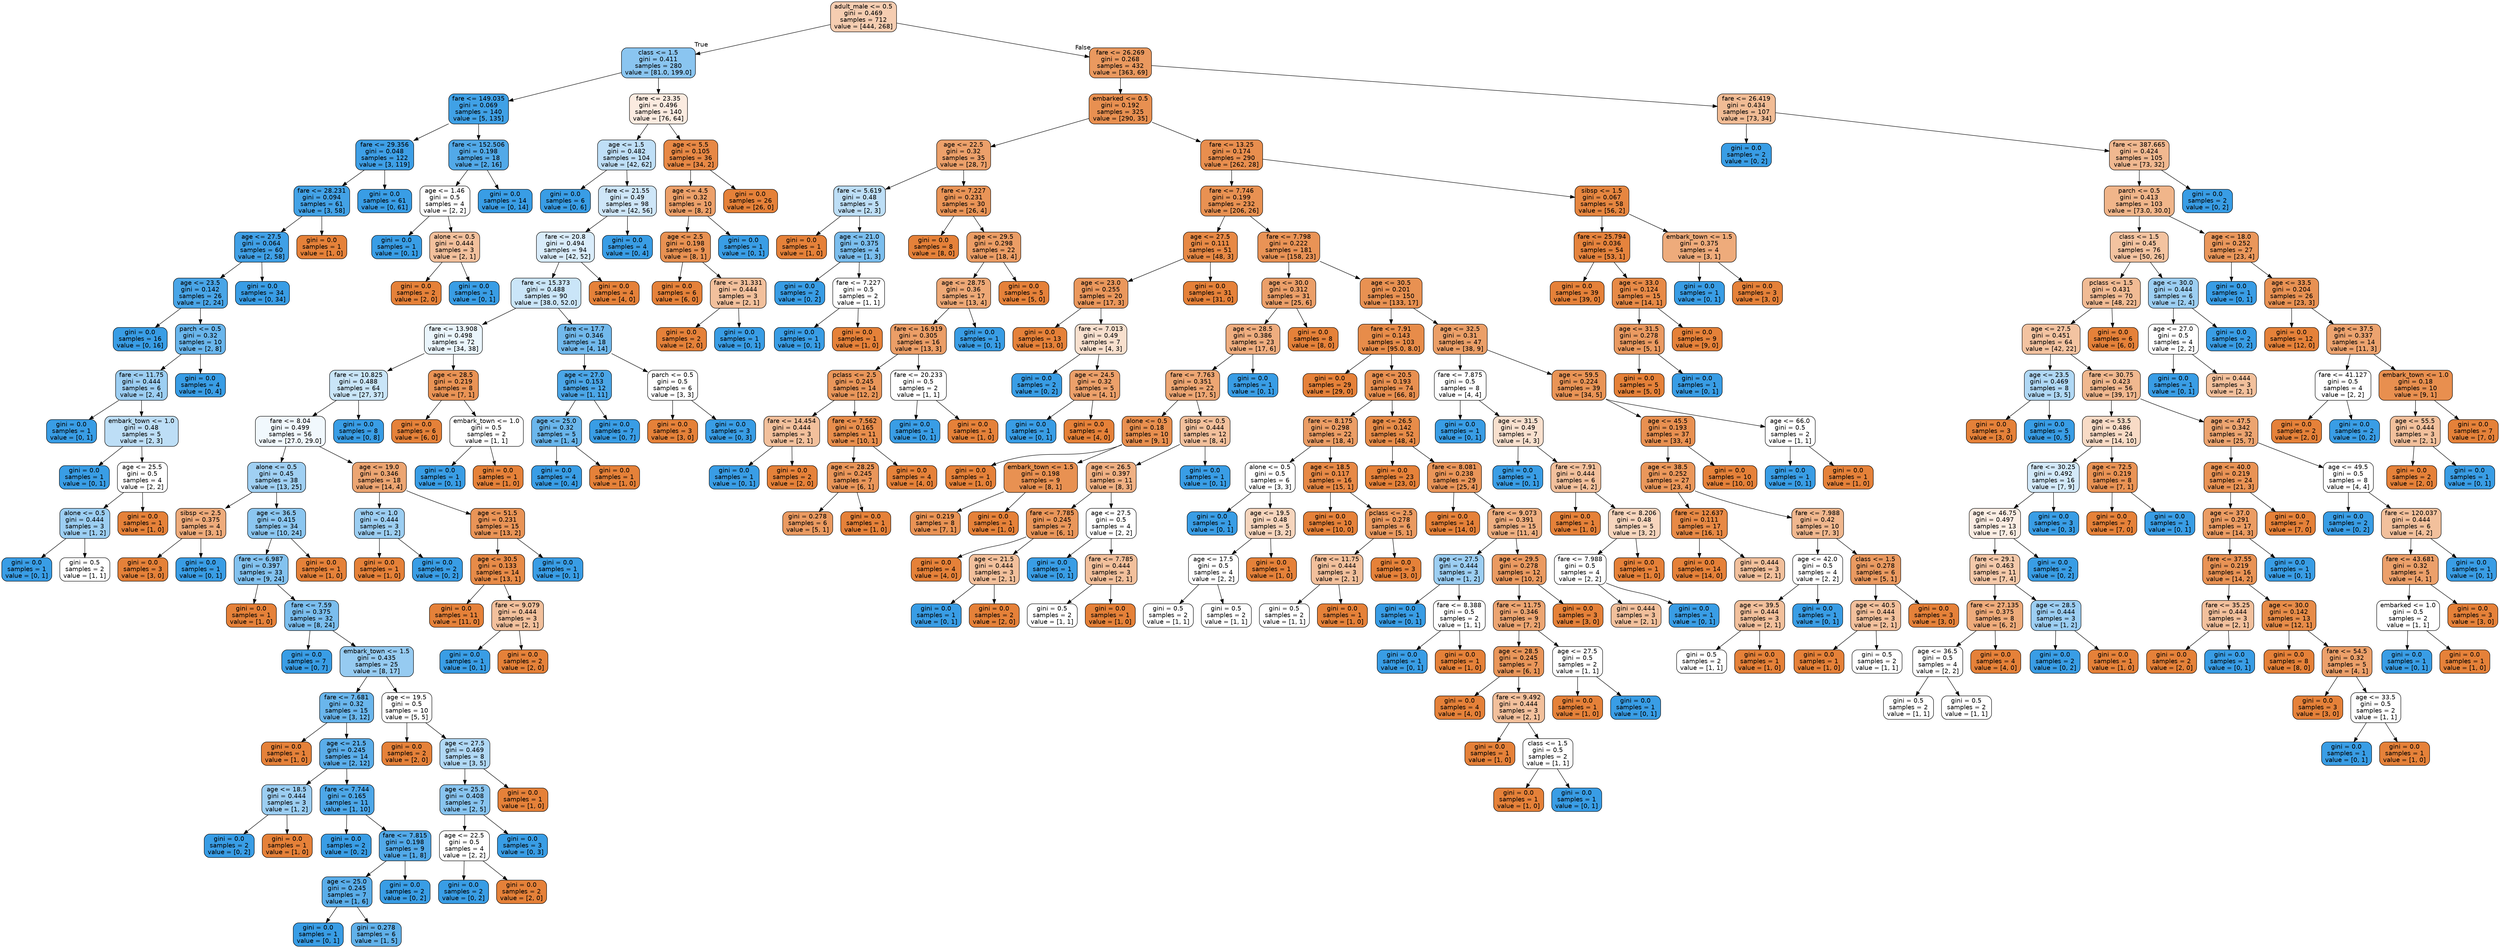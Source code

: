 digraph Tree {
node [shape=box, style="filled, rounded", color="black", fontname="helvetica"] ;
edge [fontname="helvetica"] ;
0 [label="adult_male <= 0.5\ngini = 0.469\nsamples = 712\nvalue = [444, 268]", fillcolor="#f5cdb1"] ;
1 [label="class <= 1.5\ngini = 0.411\nsamples = 280\nvalue = [81.0, 199.0]", fillcolor="#8ac5f0"] ;
0 -> 1 [labeldistance=2.5, labelangle=45, headlabel="True"] ;
2 [label="fare <= 149.035\ngini = 0.069\nsamples = 140\nvalue = [5, 135]", fillcolor="#40a1e6"] ;
1 -> 2 ;
3 [label="fare <= 29.356\ngini = 0.048\nsamples = 122\nvalue = [3, 119]", fillcolor="#3e9fe6"] ;
2 -> 3 ;
4 [label="fare <= 28.231\ngini = 0.094\nsamples = 61\nvalue = [3, 58]", fillcolor="#43a2e6"] ;
3 -> 4 ;
5 [label="age <= 27.5\ngini = 0.064\nsamples = 60\nvalue = [2, 58]", fillcolor="#40a0e6"] ;
4 -> 5 ;
6 [label="age <= 23.5\ngini = 0.142\nsamples = 26\nvalue = [2, 24]", fillcolor="#49a5e7"] ;
5 -> 6 ;
7 [label="gini = 0.0\nsamples = 16\nvalue = [0, 16]", fillcolor="#399de5"] ;
6 -> 7 ;
8 [label="parch <= 0.5\ngini = 0.32\nsamples = 10\nvalue = [2, 8]", fillcolor="#6ab6ec"] ;
6 -> 8 ;
9 [label="fare <= 11.75\ngini = 0.444\nsamples = 6\nvalue = [2, 4]", fillcolor="#9ccef2"] ;
8 -> 9 ;
10 [label="gini = 0.0\nsamples = 1\nvalue = [0, 1]", fillcolor="#399de5"] ;
9 -> 10 ;
11 [label="embark_town <= 1.0\ngini = 0.48\nsamples = 5\nvalue = [2, 3]", fillcolor="#bddef6"] ;
9 -> 11 ;
12 [label="gini = 0.0\nsamples = 1\nvalue = [0, 1]", fillcolor="#399de5"] ;
11 -> 12 ;
13 [label="age <= 25.5\ngini = 0.5\nsamples = 4\nvalue = [2, 2]", fillcolor="#ffffff"] ;
11 -> 13 ;
14 [label="alone <= 0.5\ngini = 0.444\nsamples = 3\nvalue = [1, 2]", fillcolor="#9ccef2"] ;
13 -> 14 ;
15 [label="gini = 0.0\nsamples = 1\nvalue = [0, 1]", fillcolor="#399de5"] ;
14 -> 15 ;
16 [label="gini = 0.5\nsamples = 2\nvalue = [1, 1]", fillcolor="#ffffff"] ;
14 -> 16 ;
17 [label="gini = 0.0\nsamples = 1\nvalue = [1, 0]", fillcolor="#e58139"] ;
13 -> 17 ;
18 [label="gini = 0.0\nsamples = 4\nvalue = [0, 4]", fillcolor="#399de5"] ;
8 -> 18 ;
19 [label="gini = 0.0\nsamples = 34\nvalue = [0, 34]", fillcolor="#399de5"] ;
5 -> 19 ;
20 [label="gini = 0.0\nsamples = 1\nvalue = [1, 0]", fillcolor="#e58139"] ;
4 -> 20 ;
21 [label="gini = 0.0\nsamples = 61\nvalue = [0, 61]", fillcolor="#399de5"] ;
3 -> 21 ;
22 [label="fare <= 152.506\ngini = 0.198\nsamples = 18\nvalue = [2, 16]", fillcolor="#52a9e8"] ;
2 -> 22 ;
23 [label="age <= 1.46\ngini = 0.5\nsamples = 4\nvalue = [2, 2]", fillcolor="#ffffff"] ;
22 -> 23 ;
24 [label="gini = 0.0\nsamples = 1\nvalue = [0, 1]", fillcolor="#399de5"] ;
23 -> 24 ;
25 [label="alone <= 0.5\ngini = 0.444\nsamples = 3\nvalue = [2, 1]", fillcolor="#f2c09c"] ;
23 -> 25 ;
26 [label="gini = 0.0\nsamples = 2\nvalue = [2, 0]", fillcolor="#e58139"] ;
25 -> 26 ;
27 [label="gini = 0.0\nsamples = 1\nvalue = [0, 1]", fillcolor="#399de5"] ;
25 -> 27 ;
28 [label="gini = 0.0\nsamples = 14\nvalue = [0, 14]", fillcolor="#399de5"] ;
22 -> 28 ;
29 [label="fare <= 23.35\ngini = 0.496\nsamples = 140\nvalue = [76, 64]", fillcolor="#fbebe0"] ;
1 -> 29 ;
30 [label="age <= 1.5\ngini = 0.482\nsamples = 104\nvalue = [42, 62]", fillcolor="#bfdff7"] ;
29 -> 30 ;
31 [label="gini = 0.0\nsamples = 6\nvalue = [0, 6]", fillcolor="#399de5"] ;
30 -> 31 ;
32 [label="fare <= 21.55\ngini = 0.49\nsamples = 98\nvalue = [42, 56]", fillcolor="#cee6f8"] ;
30 -> 32 ;
33 [label="fare <= 20.8\ngini = 0.494\nsamples = 94\nvalue = [42, 52]", fillcolor="#d9ecfa"] ;
32 -> 33 ;
34 [label="fare <= 15.373\ngini = 0.488\nsamples = 90\nvalue = [38.0, 52.0]", fillcolor="#cae5f8"] ;
33 -> 34 ;
35 [label="fare <= 13.908\ngini = 0.498\nsamples = 72\nvalue = [34, 38]", fillcolor="#eaf5fc"] ;
34 -> 35 ;
36 [label="fare <= 10.825\ngini = 0.488\nsamples = 64\nvalue = [27, 37]", fillcolor="#c9e5f8"] ;
35 -> 36 ;
37 [label="fare <= 8.04\ngini = 0.499\nsamples = 56\nvalue = [27.0, 29.0]", fillcolor="#f1f8fd"] ;
36 -> 37 ;
38 [label="alone <= 0.5\ngini = 0.45\nsamples = 38\nvalue = [13, 25]", fillcolor="#a0d0f3"] ;
37 -> 38 ;
39 [label="sibsp <= 2.5\ngini = 0.375\nsamples = 4\nvalue = [3, 1]", fillcolor="#eeab7b"] ;
38 -> 39 ;
40 [label="gini = 0.0\nsamples = 3\nvalue = [3, 0]", fillcolor="#e58139"] ;
39 -> 40 ;
41 [label="gini = 0.0\nsamples = 1\nvalue = [0, 1]", fillcolor="#399de5"] ;
39 -> 41 ;
42 [label="age <= 36.5\ngini = 0.415\nsamples = 34\nvalue = [10, 24]", fillcolor="#8bc6f0"] ;
38 -> 42 ;
43 [label="fare <= 6.987\ngini = 0.397\nsamples = 33\nvalue = [9, 24]", fillcolor="#83c2ef"] ;
42 -> 43 ;
44 [label="gini = 0.0\nsamples = 1\nvalue = [1, 0]", fillcolor="#e58139"] ;
43 -> 44 ;
45 [label="fare <= 7.59\ngini = 0.375\nsamples = 32\nvalue = [8, 24]", fillcolor="#7bbeee"] ;
43 -> 45 ;
46 [label="gini = 0.0\nsamples = 7\nvalue = [0, 7]", fillcolor="#399de5"] ;
45 -> 46 ;
47 [label="embark_town <= 1.5\ngini = 0.435\nsamples = 25\nvalue = [8, 17]", fillcolor="#96cbf1"] ;
45 -> 47 ;
48 [label="fare <= 7.681\ngini = 0.32\nsamples = 15\nvalue = [3, 12]", fillcolor="#6ab6ec"] ;
47 -> 48 ;
49 [label="gini = 0.0\nsamples = 1\nvalue = [1, 0]", fillcolor="#e58139"] ;
48 -> 49 ;
50 [label="age <= 21.5\ngini = 0.245\nsamples = 14\nvalue = [2, 12]", fillcolor="#5aade9"] ;
48 -> 50 ;
51 [label="age <= 18.5\ngini = 0.444\nsamples = 3\nvalue = [1, 2]", fillcolor="#9ccef2"] ;
50 -> 51 ;
52 [label="gini = 0.0\nsamples = 2\nvalue = [0, 2]", fillcolor="#399de5"] ;
51 -> 52 ;
53 [label="gini = 0.0\nsamples = 1\nvalue = [1, 0]", fillcolor="#e58139"] ;
51 -> 53 ;
54 [label="fare <= 7.744\ngini = 0.165\nsamples = 11\nvalue = [1, 10]", fillcolor="#4da7e8"] ;
50 -> 54 ;
55 [label="gini = 0.0\nsamples = 2\nvalue = [0, 2]", fillcolor="#399de5"] ;
54 -> 55 ;
56 [label="fare <= 7.815\ngini = 0.198\nsamples = 9\nvalue = [1, 8]", fillcolor="#52a9e8"] ;
54 -> 56 ;
57 [label="age <= 25.0\ngini = 0.245\nsamples = 7\nvalue = [1, 6]", fillcolor="#5aade9"] ;
56 -> 57 ;
58 [label="gini = 0.0\nsamples = 1\nvalue = [0, 1]", fillcolor="#399de5"] ;
57 -> 58 ;
59 [label="gini = 0.278\nsamples = 6\nvalue = [1, 5]", fillcolor="#61b1ea"] ;
57 -> 59 ;
60 [label="gini = 0.0\nsamples = 2\nvalue = [0, 2]", fillcolor="#399de5"] ;
56 -> 60 ;
61 [label="age <= 19.5\ngini = 0.5\nsamples = 10\nvalue = [5, 5]", fillcolor="#ffffff"] ;
47 -> 61 ;
62 [label="gini = 0.0\nsamples = 2\nvalue = [2, 0]", fillcolor="#e58139"] ;
61 -> 62 ;
63 [label="age <= 27.5\ngini = 0.469\nsamples = 8\nvalue = [3, 5]", fillcolor="#b0d8f5"] ;
61 -> 63 ;
64 [label="age <= 25.5\ngini = 0.408\nsamples = 7\nvalue = [2, 5]", fillcolor="#88c4ef"] ;
63 -> 64 ;
65 [label="age <= 22.5\ngini = 0.5\nsamples = 4\nvalue = [2, 2]", fillcolor="#ffffff"] ;
64 -> 65 ;
66 [label="gini = 0.0\nsamples = 2\nvalue = [0, 2]", fillcolor="#399de5"] ;
65 -> 66 ;
67 [label="gini = 0.0\nsamples = 2\nvalue = [2, 0]", fillcolor="#e58139"] ;
65 -> 67 ;
68 [label="gini = 0.0\nsamples = 3\nvalue = [0, 3]", fillcolor="#399de5"] ;
64 -> 68 ;
69 [label="gini = 0.0\nsamples = 1\nvalue = [1, 0]", fillcolor="#e58139"] ;
63 -> 69 ;
70 [label="gini = 0.0\nsamples = 1\nvalue = [1, 0]", fillcolor="#e58139"] ;
42 -> 70 ;
71 [label="age <= 19.0\ngini = 0.346\nsamples = 18\nvalue = [14, 4]", fillcolor="#eca572"] ;
37 -> 71 ;
72 [label="who <= 1.0\ngini = 0.444\nsamples = 3\nvalue = [1, 2]", fillcolor="#9ccef2"] ;
71 -> 72 ;
73 [label="gini = 0.0\nsamples = 1\nvalue = [1, 0]", fillcolor="#e58139"] ;
72 -> 73 ;
74 [label="gini = 0.0\nsamples = 2\nvalue = [0, 2]", fillcolor="#399de5"] ;
72 -> 74 ;
75 [label="age <= 51.5\ngini = 0.231\nsamples = 15\nvalue = [13, 2]", fillcolor="#e99457"] ;
71 -> 75 ;
76 [label="age <= 30.5\ngini = 0.133\nsamples = 14\nvalue = [13, 1]", fillcolor="#e78b48"] ;
75 -> 76 ;
77 [label="gini = 0.0\nsamples = 11\nvalue = [11, 0]", fillcolor="#e58139"] ;
76 -> 77 ;
78 [label="fare <= 9.079\ngini = 0.444\nsamples = 3\nvalue = [2, 1]", fillcolor="#f2c09c"] ;
76 -> 78 ;
79 [label="gini = 0.0\nsamples = 1\nvalue = [0, 1]", fillcolor="#399de5"] ;
78 -> 79 ;
80 [label="gini = 0.0\nsamples = 2\nvalue = [2, 0]", fillcolor="#e58139"] ;
78 -> 80 ;
81 [label="gini = 0.0\nsamples = 1\nvalue = [0, 1]", fillcolor="#399de5"] ;
75 -> 81 ;
82 [label="gini = 0.0\nsamples = 8\nvalue = [0, 8]", fillcolor="#399de5"] ;
36 -> 82 ;
83 [label="age <= 28.5\ngini = 0.219\nsamples = 8\nvalue = [7, 1]", fillcolor="#e99355"] ;
35 -> 83 ;
84 [label="gini = 0.0\nsamples = 6\nvalue = [6, 0]", fillcolor="#e58139"] ;
83 -> 84 ;
85 [label="embark_town <= 1.0\ngini = 0.5\nsamples = 2\nvalue = [1, 1]", fillcolor="#ffffff"] ;
83 -> 85 ;
86 [label="gini = 0.0\nsamples = 1\nvalue = [0, 1]", fillcolor="#399de5"] ;
85 -> 86 ;
87 [label="gini = 0.0\nsamples = 1\nvalue = [1, 0]", fillcolor="#e58139"] ;
85 -> 87 ;
88 [label="fare <= 17.7\ngini = 0.346\nsamples = 18\nvalue = [4, 14]", fillcolor="#72b9ec"] ;
34 -> 88 ;
89 [label="age <= 27.0\ngini = 0.153\nsamples = 12\nvalue = [1, 11]", fillcolor="#4ba6e7"] ;
88 -> 89 ;
90 [label="age <= 25.0\ngini = 0.32\nsamples = 5\nvalue = [1, 4]", fillcolor="#6ab6ec"] ;
89 -> 90 ;
91 [label="gini = 0.0\nsamples = 4\nvalue = [0, 4]", fillcolor="#399de5"] ;
90 -> 91 ;
92 [label="gini = 0.0\nsamples = 1\nvalue = [1, 0]", fillcolor="#e58139"] ;
90 -> 92 ;
93 [label="gini = 0.0\nsamples = 7\nvalue = [0, 7]", fillcolor="#399de5"] ;
89 -> 93 ;
94 [label="parch <= 0.5\ngini = 0.5\nsamples = 6\nvalue = [3, 3]", fillcolor="#ffffff"] ;
88 -> 94 ;
95 [label="gini = 0.0\nsamples = 3\nvalue = [3, 0]", fillcolor="#e58139"] ;
94 -> 95 ;
96 [label="gini = 0.0\nsamples = 3\nvalue = [0, 3]", fillcolor="#399de5"] ;
94 -> 96 ;
97 [label="gini = 0.0\nsamples = 4\nvalue = [4, 0]", fillcolor="#e58139"] ;
33 -> 97 ;
98 [label="gini = 0.0\nsamples = 4\nvalue = [0, 4]", fillcolor="#399de5"] ;
32 -> 98 ;
99 [label="age <= 5.5\ngini = 0.105\nsamples = 36\nvalue = [34, 2]", fillcolor="#e78845"] ;
29 -> 99 ;
100 [label="age <= 4.5\ngini = 0.32\nsamples = 10\nvalue = [8, 2]", fillcolor="#eca06a"] ;
99 -> 100 ;
101 [label="age <= 2.5\ngini = 0.198\nsamples = 9\nvalue = [8, 1]", fillcolor="#e89152"] ;
100 -> 101 ;
102 [label="gini = 0.0\nsamples = 6\nvalue = [6, 0]", fillcolor="#e58139"] ;
101 -> 102 ;
103 [label="fare <= 31.331\ngini = 0.444\nsamples = 3\nvalue = [2, 1]", fillcolor="#f2c09c"] ;
101 -> 103 ;
104 [label="gini = 0.0\nsamples = 2\nvalue = [2, 0]", fillcolor="#e58139"] ;
103 -> 104 ;
105 [label="gini = 0.0\nsamples = 1\nvalue = [0, 1]", fillcolor="#399de5"] ;
103 -> 105 ;
106 [label="gini = 0.0\nsamples = 1\nvalue = [0, 1]", fillcolor="#399de5"] ;
100 -> 106 ;
107 [label="gini = 0.0\nsamples = 26\nvalue = [26, 0]", fillcolor="#e58139"] ;
99 -> 107 ;
108 [label="fare <= 26.269\ngini = 0.268\nsamples = 432\nvalue = [363, 69]", fillcolor="#ea995f"] ;
0 -> 108 [labeldistance=2.5, labelangle=-45, headlabel="False"] ;
109 [label="embarked <= 0.5\ngini = 0.192\nsamples = 325\nvalue = [290, 35]", fillcolor="#e89051"] ;
108 -> 109 ;
110 [label="age <= 22.5\ngini = 0.32\nsamples = 35\nvalue = [28, 7]", fillcolor="#eca06a"] ;
109 -> 110 ;
111 [label="fare <= 5.619\ngini = 0.48\nsamples = 5\nvalue = [2, 3]", fillcolor="#bddef6"] ;
110 -> 111 ;
112 [label="gini = 0.0\nsamples = 1\nvalue = [1, 0]", fillcolor="#e58139"] ;
111 -> 112 ;
113 [label="age <= 21.0\ngini = 0.375\nsamples = 4\nvalue = [1, 3]", fillcolor="#7bbeee"] ;
111 -> 113 ;
114 [label="gini = 0.0\nsamples = 2\nvalue = [0, 2]", fillcolor="#399de5"] ;
113 -> 114 ;
115 [label="fare <= 7.227\ngini = 0.5\nsamples = 2\nvalue = [1, 1]", fillcolor="#ffffff"] ;
113 -> 115 ;
116 [label="gini = 0.0\nsamples = 1\nvalue = [0, 1]", fillcolor="#399de5"] ;
115 -> 116 ;
117 [label="gini = 0.0\nsamples = 1\nvalue = [1, 0]", fillcolor="#e58139"] ;
115 -> 117 ;
118 [label="fare <= 7.227\ngini = 0.231\nsamples = 30\nvalue = [26, 4]", fillcolor="#e99457"] ;
110 -> 118 ;
119 [label="gini = 0.0\nsamples = 8\nvalue = [8, 0]", fillcolor="#e58139"] ;
118 -> 119 ;
120 [label="age <= 29.5\ngini = 0.298\nsamples = 22\nvalue = [18, 4]", fillcolor="#eb9d65"] ;
118 -> 120 ;
121 [label="age <= 28.75\ngini = 0.36\nsamples = 17\nvalue = [13, 4]", fillcolor="#eda876"] ;
120 -> 121 ;
122 [label="fare <= 16.919\ngini = 0.305\nsamples = 16\nvalue = [13, 3]", fillcolor="#eb9e67"] ;
121 -> 122 ;
123 [label="pclass <= 2.5\ngini = 0.245\nsamples = 14\nvalue = [12, 2]", fillcolor="#e9965a"] ;
122 -> 123 ;
124 [label="fare <= 14.454\ngini = 0.444\nsamples = 3\nvalue = [2, 1]", fillcolor="#f2c09c"] ;
123 -> 124 ;
125 [label="gini = 0.0\nsamples = 1\nvalue = [0, 1]", fillcolor="#399de5"] ;
124 -> 125 ;
126 [label="gini = 0.0\nsamples = 2\nvalue = [2, 0]", fillcolor="#e58139"] ;
124 -> 126 ;
127 [label="fare <= 7.562\ngini = 0.165\nsamples = 11\nvalue = [10, 1]", fillcolor="#e88e4d"] ;
123 -> 127 ;
128 [label="age <= 28.25\ngini = 0.245\nsamples = 7\nvalue = [6, 1]", fillcolor="#e9965a"] ;
127 -> 128 ;
129 [label="gini = 0.278\nsamples = 6\nvalue = [5, 1]", fillcolor="#ea9a61"] ;
128 -> 129 ;
130 [label="gini = 0.0\nsamples = 1\nvalue = [1, 0]", fillcolor="#e58139"] ;
128 -> 130 ;
131 [label="gini = 0.0\nsamples = 4\nvalue = [4, 0]", fillcolor="#e58139"] ;
127 -> 131 ;
132 [label="fare <= 20.233\ngini = 0.5\nsamples = 2\nvalue = [1, 1]", fillcolor="#ffffff"] ;
122 -> 132 ;
133 [label="gini = 0.0\nsamples = 1\nvalue = [0, 1]", fillcolor="#399de5"] ;
132 -> 133 ;
134 [label="gini = 0.0\nsamples = 1\nvalue = [1, 0]", fillcolor="#e58139"] ;
132 -> 134 ;
135 [label="gini = 0.0\nsamples = 1\nvalue = [0, 1]", fillcolor="#399de5"] ;
121 -> 135 ;
136 [label="gini = 0.0\nsamples = 5\nvalue = [5, 0]", fillcolor="#e58139"] ;
120 -> 136 ;
137 [label="fare <= 13.25\ngini = 0.174\nsamples = 290\nvalue = [262, 28]", fillcolor="#e88e4e"] ;
109 -> 137 ;
138 [label="fare <= 7.746\ngini = 0.199\nsamples = 232\nvalue = [206, 26]", fillcolor="#e89152"] ;
137 -> 138 ;
139 [label="age <= 27.5\ngini = 0.111\nsamples = 51\nvalue = [48, 3]", fillcolor="#e78945"] ;
138 -> 139 ;
140 [label="age <= 23.0\ngini = 0.255\nsamples = 20\nvalue = [17, 3]", fillcolor="#ea975c"] ;
139 -> 140 ;
141 [label="gini = 0.0\nsamples = 13\nvalue = [13, 0]", fillcolor="#e58139"] ;
140 -> 141 ;
142 [label="fare <= 7.013\ngini = 0.49\nsamples = 7\nvalue = [4, 3]", fillcolor="#f8e0ce"] ;
140 -> 142 ;
143 [label="gini = 0.0\nsamples = 2\nvalue = [0, 2]", fillcolor="#399de5"] ;
142 -> 143 ;
144 [label="age <= 24.5\ngini = 0.32\nsamples = 5\nvalue = [4, 1]", fillcolor="#eca06a"] ;
142 -> 144 ;
145 [label="gini = 0.0\nsamples = 1\nvalue = [0, 1]", fillcolor="#399de5"] ;
144 -> 145 ;
146 [label="gini = 0.0\nsamples = 4\nvalue = [4, 0]", fillcolor="#e58139"] ;
144 -> 146 ;
147 [label="gini = 0.0\nsamples = 31\nvalue = [31, 0]", fillcolor="#e58139"] ;
139 -> 147 ;
148 [label="fare <= 7.798\ngini = 0.222\nsamples = 181\nvalue = [158, 23]", fillcolor="#e99356"] ;
138 -> 148 ;
149 [label="age <= 30.0\ngini = 0.312\nsamples = 31\nvalue = [25, 6]", fillcolor="#eb9f69"] ;
148 -> 149 ;
150 [label="age <= 28.5\ngini = 0.386\nsamples = 23\nvalue = [17, 6]", fillcolor="#eead7f"] ;
149 -> 150 ;
151 [label="fare <= 7.763\ngini = 0.351\nsamples = 22\nvalue = [17, 5]", fillcolor="#eda673"] ;
150 -> 151 ;
152 [label="alone <= 0.5\ngini = 0.18\nsamples = 10\nvalue = [9, 1]", fillcolor="#e88f4f"] ;
151 -> 152 ;
153 [label="gini = 0.0\nsamples = 1\nvalue = [1, 0]", fillcolor="#e58139"] ;
152 -> 153 ;
154 [label="embark_town <= 1.5\ngini = 0.198\nsamples = 9\nvalue = [8, 1]", fillcolor="#e89152"] ;
152 -> 154 ;
155 [label="gini = 0.219\nsamples = 8\nvalue = [7, 1]", fillcolor="#e99355"] ;
154 -> 155 ;
156 [label="gini = 0.0\nsamples = 1\nvalue = [1, 0]", fillcolor="#e58139"] ;
154 -> 156 ;
157 [label="sibsp <= 0.5\ngini = 0.444\nsamples = 12\nvalue = [8, 4]", fillcolor="#f2c09c"] ;
151 -> 157 ;
158 [label="age <= 26.5\ngini = 0.397\nsamples = 11\nvalue = [8, 3]", fillcolor="#efb083"] ;
157 -> 158 ;
159 [label="fare <= 7.785\ngini = 0.245\nsamples = 7\nvalue = [6, 1]", fillcolor="#e9965a"] ;
158 -> 159 ;
160 [label="gini = 0.0\nsamples = 4\nvalue = [4, 0]", fillcolor="#e58139"] ;
159 -> 160 ;
161 [label="age <= 21.5\ngini = 0.444\nsamples = 3\nvalue = [2, 1]", fillcolor="#f2c09c"] ;
159 -> 161 ;
162 [label="gini = 0.0\nsamples = 1\nvalue = [0, 1]", fillcolor="#399de5"] ;
161 -> 162 ;
163 [label="gini = 0.0\nsamples = 2\nvalue = [2, 0]", fillcolor="#e58139"] ;
161 -> 163 ;
164 [label="age <= 27.5\ngini = 0.5\nsamples = 4\nvalue = [2, 2]", fillcolor="#ffffff"] ;
158 -> 164 ;
165 [label="gini = 0.0\nsamples = 1\nvalue = [0, 1]", fillcolor="#399de5"] ;
164 -> 165 ;
166 [label="fare <= 7.785\ngini = 0.444\nsamples = 3\nvalue = [2, 1]", fillcolor="#f2c09c"] ;
164 -> 166 ;
167 [label="gini = 0.5\nsamples = 2\nvalue = [1, 1]", fillcolor="#ffffff"] ;
166 -> 167 ;
168 [label="gini = 0.0\nsamples = 1\nvalue = [1, 0]", fillcolor="#e58139"] ;
166 -> 168 ;
169 [label="gini = 0.0\nsamples = 1\nvalue = [0, 1]", fillcolor="#399de5"] ;
157 -> 169 ;
170 [label="gini = 0.0\nsamples = 1\nvalue = [0, 1]", fillcolor="#399de5"] ;
150 -> 170 ;
171 [label="gini = 0.0\nsamples = 8\nvalue = [8, 0]", fillcolor="#e58139"] ;
149 -> 171 ;
172 [label="age <= 30.5\ngini = 0.201\nsamples = 150\nvalue = [133, 17]", fillcolor="#e89152"] ;
148 -> 172 ;
173 [label="fare <= 7.91\ngini = 0.143\nsamples = 103\nvalue = [95.0, 8.0]", fillcolor="#e78c4a"] ;
172 -> 173 ;
174 [label="gini = 0.0\nsamples = 29\nvalue = [29, 0]", fillcolor="#e58139"] ;
173 -> 174 ;
175 [label="age <= 20.5\ngini = 0.193\nsamples = 74\nvalue = [66, 8]", fillcolor="#e89051"] ;
173 -> 175 ;
176 [label="fare <= 8.175\ngini = 0.298\nsamples = 22\nvalue = [18, 4]", fillcolor="#eb9d65"] ;
175 -> 176 ;
177 [label="alone <= 0.5\ngini = 0.5\nsamples = 6\nvalue = [3, 3]", fillcolor="#ffffff"] ;
176 -> 177 ;
178 [label="gini = 0.0\nsamples = 1\nvalue = [0, 1]", fillcolor="#399de5"] ;
177 -> 178 ;
179 [label="age <= 19.5\ngini = 0.48\nsamples = 5\nvalue = [3, 2]", fillcolor="#f6d5bd"] ;
177 -> 179 ;
180 [label="age <= 17.5\ngini = 0.5\nsamples = 4\nvalue = [2, 2]", fillcolor="#ffffff"] ;
179 -> 180 ;
181 [label="gini = 0.5\nsamples = 2\nvalue = [1, 1]", fillcolor="#ffffff"] ;
180 -> 181 ;
182 [label="gini = 0.5\nsamples = 2\nvalue = [1, 1]", fillcolor="#ffffff"] ;
180 -> 182 ;
183 [label="gini = 0.0\nsamples = 1\nvalue = [1, 0]", fillcolor="#e58139"] ;
179 -> 183 ;
184 [label="age <= 18.5\ngini = 0.117\nsamples = 16\nvalue = [15, 1]", fillcolor="#e78946"] ;
176 -> 184 ;
185 [label="gini = 0.0\nsamples = 10\nvalue = [10, 0]", fillcolor="#e58139"] ;
184 -> 185 ;
186 [label="pclass <= 2.5\ngini = 0.278\nsamples = 6\nvalue = [5, 1]", fillcolor="#ea9a61"] ;
184 -> 186 ;
187 [label="fare <= 11.75\ngini = 0.444\nsamples = 3\nvalue = [2, 1]", fillcolor="#f2c09c"] ;
186 -> 187 ;
188 [label="gini = 0.5\nsamples = 2\nvalue = [1, 1]", fillcolor="#ffffff"] ;
187 -> 188 ;
189 [label="gini = 0.0\nsamples = 1\nvalue = [1, 0]", fillcolor="#e58139"] ;
187 -> 189 ;
190 [label="gini = 0.0\nsamples = 3\nvalue = [3, 0]", fillcolor="#e58139"] ;
186 -> 190 ;
191 [label="age <= 26.5\ngini = 0.142\nsamples = 52\nvalue = [48, 4]", fillcolor="#e78c49"] ;
175 -> 191 ;
192 [label="gini = 0.0\nsamples = 23\nvalue = [23, 0]", fillcolor="#e58139"] ;
191 -> 192 ;
193 [label="fare <= 8.081\ngini = 0.238\nsamples = 29\nvalue = [25, 4]", fillcolor="#e99559"] ;
191 -> 193 ;
194 [label="gini = 0.0\nsamples = 14\nvalue = [14, 0]", fillcolor="#e58139"] ;
193 -> 194 ;
195 [label="fare <= 9.073\ngini = 0.391\nsamples = 15\nvalue = [11, 4]", fillcolor="#eeaf81"] ;
193 -> 195 ;
196 [label="age <= 27.5\ngini = 0.444\nsamples = 3\nvalue = [1, 2]", fillcolor="#9ccef2"] ;
195 -> 196 ;
197 [label="gini = 0.0\nsamples = 1\nvalue = [0, 1]", fillcolor="#399de5"] ;
196 -> 197 ;
198 [label="fare <= 8.388\ngini = 0.5\nsamples = 2\nvalue = [1, 1]", fillcolor="#ffffff"] ;
196 -> 198 ;
199 [label="gini = 0.0\nsamples = 1\nvalue = [0, 1]", fillcolor="#399de5"] ;
198 -> 199 ;
200 [label="gini = 0.0\nsamples = 1\nvalue = [1, 0]", fillcolor="#e58139"] ;
198 -> 200 ;
201 [label="age <= 29.5\ngini = 0.278\nsamples = 12\nvalue = [10, 2]", fillcolor="#ea9a61"] ;
195 -> 201 ;
202 [label="fare <= 11.75\ngini = 0.346\nsamples = 9\nvalue = [7, 2]", fillcolor="#eca572"] ;
201 -> 202 ;
203 [label="age <= 28.5\ngini = 0.245\nsamples = 7\nvalue = [6, 1]", fillcolor="#e9965a"] ;
202 -> 203 ;
204 [label="gini = 0.0\nsamples = 4\nvalue = [4, 0]", fillcolor="#e58139"] ;
203 -> 204 ;
205 [label="fare <= 9.492\ngini = 0.444\nsamples = 3\nvalue = [2, 1]", fillcolor="#f2c09c"] ;
203 -> 205 ;
206 [label="gini = 0.0\nsamples = 1\nvalue = [1, 0]", fillcolor="#e58139"] ;
205 -> 206 ;
207 [label="class <= 1.5\ngini = 0.5\nsamples = 2\nvalue = [1, 1]", fillcolor="#ffffff"] ;
205 -> 207 ;
208 [label="gini = 0.0\nsamples = 1\nvalue = [1, 0]", fillcolor="#e58139"] ;
207 -> 208 ;
209 [label="gini = 0.0\nsamples = 1\nvalue = [0, 1]", fillcolor="#399de5"] ;
207 -> 209 ;
210 [label="age <= 27.5\ngini = 0.5\nsamples = 2\nvalue = [1, 1]", fillcolor="#ffffff"] ;
202 -> 210 ;
211 [label="gini = 0.0\nsamples = 1\nvalue = [1, 0]", fillcolor="#e58139"] ;
210 -> 211 ;
212 [label="gini = 0.0\nsamples = 1\nvalue = [0, 1]", fillcolor="#399de5"] ;
210 -> 212 ;
213 [label="gini = 0.0\nsamples = 3\nvalue = [3, 0]", fillcolor="#e58139"] ;
201 -> 213 ;
214 [label="age <= 32.5\ngini = 0.31\nsamples = 47\nvalue = [38, 9]", fillcolor="#eb9f68"] ;
172 -> 214 ;
215 [label="fare <= 7.875\ngini = 0.5\nsamples = 8\nvalue = [4, 4]", fillcolor="#ffffff"] ;
214 -> 215 ;
216 [label="gini = 0.0\nsamples = 1\nvalue = [0, 1]", fillcolor="#399de5"] ;
215 -> 216 ;
217 [label="age <= 31.5\ngini = 0.49\nsamples = 7\nvalue = [4, 3]", fillcolor="#f8e0ce"] ;
215 -> 217 ;
218 [label="gini = 0.0\nsamples = 1\nvalue = [0, 1]", fillcolor="#399de5"] ;
217 -> 218 ;
219 [label="fare <= 7.91\ngini = 0.444\nsamples = 6\nvalue = [4, 2]", fillcolor="#f2c09c"] ;
217 -> 219 ;
220 [label="gini = 0.0\nsamples = 1\nvalue = [1, 0]", fillcolor="#e58139"] ;
219 -> 220 ;
221 [label="fare <= 8.206\ngini = 0.48\nsamples = 5\nvalue = [3, 2]", fillcolor="#f6d5bd"] ;
219 -> 221 ;
222 [label="fare <= 7.988\ngini = 0.5\nsamples = 4\nvalue = [2, 2]", fillcolor="#ffffff"] ;
221 -> 222 ;
223 [label="gini = 0.444\nsamples = 3\nvalue = [2, 1]", fillcolor="#f2c09c"] ;
222 -> 223 ;
224 [label="gini = 0.0\nsamples = 1\nvalue = [0, 1]", fillcolor="#399de5"] ;
222 -> 224 ;
225 [label="gini = 0.0\nsamples = 1\nvalue = [1, 0]", fillcolor="#e58139"] ;
221 -> 225 ;
226 [label="age <= 59.5\ngini = 0.224\nsamples = 39\nvalue = [34, 5]", fillcolor="#e99456"] ;
214 -> 226 ;
227 [label="age <= 45.5\ngini = 0.193\nsamples = 37\nvalue = [33, 4]", fillcolor="#e89051"] ;
226 -> 227 ;
228 [label="age <= 38.5\ngini = 0.252\nsamples = 27\nvalue = [23, 4]", fillcolor="#ea975b"] ;
227 -> 228 ;
229 [label="fare <= 12.637\ngini = 0.111\nsamples = 17\nvalue = [16, 1]", fillcolor="#e78945"] ;
228 -> 229 ;
230 [label="gini = 0.0\nsamples = 14\nvalue = [14, 0]", fillcolor="#e58139"] ;
229 -> 230 ;
231 [label="gini = 0.444\nsamples = 3\nvalue = [2, 1]", fillcolor="#f2c09c"] ;
229 -> 231 ;
232 [label="fare <= 7.988\ngini = 0.42\nsamples = 10\nvalue = [7, 3]", fillcolor="#f0b78e"] ;
228 -> 232 ;
233 [label="age <= 42.0\ngini = 0.5\nsamples = 4\nvalue = [2, 2]", fillcolor="#ffffff"] ;
232 -> 233 ;
234 [label="age <= 39.5\ngini = 0.444\nsamples = 3\nvalue = [2, 1]", fillcolor="#f2c09c"] ;
233 -> 234 ;
235 [label="gini = 0.5\nsamples = 2\nvalue = [1, 1]", fillcolor="#ffffff"] ;
234 -> 235 ;
236 [label="gini = 0.0\nsamples = 1\nvalue = [1, 0]", fillcolor="#e58139"] ;
234 -> 236 ;
237 [label="gini = 0.0\nsamples = 1\nvalue = [0, 1]", fillcolor="#399de5"] ;
233 -> 237 ;
238 [label="class <= 1.5\ngini = 0.278\nsamples = 6\nvalue = [5, 1]", fillcolor="#ea9a61"] ;
232 -> 238 ;
239 [label="age <= 40.5\ngini = 0.444\nsamples = 3\nvalue = [2, 1]", fillcolor="#f2c09c"] ;
238 -> 239 ;
240 [label="gini = 0.0\nsamples = 1\nvalue = [1, 0]", fillcolor="#e58139"] ;
239 -> 240 ;
241 [label="gini = 0.5\nsamples = 2\nvalue = [1, 1]", fillcolor="#ffffff"] ;
239 -> 241 ;
242 [label="gini = 0.0\nsamples = 3\nvalue = [3, 0]", fillcolor="#e58139"] ;
238 -> 242 ;
243 [label="gini = 0.0\nsamples = 10\nvalue = [10, 0]", fillcolor="#e58139"] ;
227 -> 243 ;
244 [label="age <= 66.0\ngini = 0.5\nsamples = 2\nvalue = [1, 1]", fillcolor="#ffffff"] ;
226 -> 244 ;
245 [label="gini = 0.0\nsamples = 1\nvalue = [0, 1]", fillcolor="#399de5"] ;
244 -> 245 ;
246 [label="gini = 0.0\nsamples = 1\nvalue = [1, 0]", fillcolor="#e58139"] ;
244 -> 246 ;
247 [label="sibsp <= 1.5\ngini = 0.067\nsamples = 58\nvalue = [56, 2]", fillcolor="#e68640"] ;
137 -> 247 ;
248 [label="fare <= 25.794\ngini = 0.036\nsamples = 54\nvalue = [53, 1]", fillcolor="#e5833d"] ;
247 -> 248 ;
249 [label="gini = 0.0\nsamples = 39\nvalue = [39, 0]", fillcolor="#e58139"] ;
248 -> 249 ;
250 [label="age <= 33.0\ngini = 0.124\nsamples = 15\nvalue = [14, 1]", fillcolor="#e78a47"] ;
248 -> 250 ;
251 [label="age <= 31.5\ngini = 0.278\nsamples = 6\nvalue = [5, 1]", fillcolor="#ea9a61"] ;
250 -> 251 ;
252 [label="gini = 0.0\nsamples = 5\nvalue = [5, 0]", fillcolor="#e58139"] ;
251 -> 252 ;
253 [label="gini = 0.0\nsamples = 1\nvalue = [0, 1]", fillcolor="#399de5"] ;
251 -> 253 ;
254 [label="gini = 0.0\nsamples = 9\nvalue = [9, 0]", fillcolor="#e58139"] ;
250 -> 254 ;
255 [label="embark_town <= 1.5\ngini = 0.375\nsamples = 4\nvalue = [3, 1]", fillcolor="#eeab7b"] ;
247 -> 255 ;
256 [label="gini = 0.0\nsamples = 1\nvalue = [0, 1]", fillcolor="#399de5"] ;
255 -> 256 ;
257 [label="gini = 0.0\nsamples = 3\nvalue = [3, 0]", fillcolor="#e58139"] ;
255 -> 257 ;
258 [label="fare <= 26.419\ngini = 0.434\nsamples = 107\nvalue = [73, 34]", fillcolor="#f1bc95"] ;
108 -> 258 ;
259 [label="gini = 0.0\nsamples = 2\nvalue = [0, 2]", fillcolor="#399de5"] ;
258 -> 259 ;
260 [label="fare <= 387.665\ngini = 0.424\nsamples = 105\nvalue = [73, 32]", fillcolor="#f0b890"] ;
258 -> 260 ;
261 [label="parch <= 0.5\ngini = 0.413\nsamples = 103\nvalue = [73.0, 30.0]", fillcolor="#f0b58a"] ;
260 -> 261 ;
262 [label="class <= 1.5\ngini = 0.45\nsamples = 76\nvalue = [50, 26]", fillcolor="#f3c3a0"] ;
261 -> 262 ;
263 [label="pclass <= 1.5\ngini = 0.431\nsamples = 70\nvalue = [48, 22]", fillcolor="#f1bb94"] ;
262 -> 263 ;
264 [label="age <= 27.5\ngini = 0.451\nsamples = 64\nvalue = [42, 22]", fillcolor="#f3c3a1"] ;
263 -> 264 ;
265 [label="age <= 23.5\ngini = 0.469\nsamples = 8\nvalue = [3, 5]", fillcolor="#b0d8f5"] ;
264 -> 265 ;
266 [label="gini = 0.0\nsamples = 3\nvalue = [3, 0]", fillcolor="#e58139"] ;
265 -> 266 ;
267 [label="gini = 0.0\nsamples = 5\nvalue = [0, 5]", fillcolor="#399de5"] ;
265 -> 267 ;
268 [label="fare <= 30.75\ngini = 0.423\nsamples = 56\nvalue = [39, 17]", fillcolor="#f0b88f"] ;
264 -> 268 ;
269 [label="age <= 53.5\ngini = 0.486\nsamples = 24\nvalue = [14, 10]", fillcolor="#f8dbc6"] ;
268 -> 269 ;
270 [label="fare <= 30.25\ngini = 0.492\nsamples = 16\nvalue = [7, 9]", fillcolor="#d3e9f9"] ;
269 -> 270 ;
271 [label="age <= 46.75\ngini = 0.497\nsamples = 13\nvalue = [7, 6]", fillcolor="#fbede3"] ;
270 -> 271 ;
272 [label="fare <= 29.1\ngini = 0.463\nsamples = 11\nvalue = [7, 4]", fillcolor="#f4c9aa"] ;
271 -> 272 ;
273 [label="fare <= 27.135\ngini = 0.375\nsamples = 8\nvalue = [6, 2]", fillcolor="#eeab7b"] ;
272 -> 273 ;
274 [label="age <= 36.5\ngini = 0.5\nsamples = 4\nvalue = [2, 2]", fillcolor="#ffffff"] ;
273 -> 274 ;
275 [label="gini = 0.5\nsamples = 2\nvalue = [1, 1]", fillcolor="#ffffff"] ;
274 -> 275 ;
276 [label="gini = 0.5\nsamples = 2\nvalue = [1, 1]", fillcolor="#ffffff"] ;
274 -> 276 ;
277 [label="gini = 0.0\nsamples = 4\nvalue = [4, 0]", fillcolor="#e58139"] ;
273 -> 277 ;
278 [label="age <= 28.5\ngini = 0.444\nsamples = 3\nvalue = [1, 2]", fillcolor="#9ccef2"] ;
272 -> 278 ;
279 [label="gini = 0.0\nsamples = 2\nvalue = [0, 2]", fillcolor="#399de5"] ;
278 -> 279 ;
280 [label="gini = 0.0\nsamples = 1\nvalue = [1, 0]", fillcolor="#e58139"] ;
278 -> 280 ;
281 [label="gini = 0.0\nsamples = 2\nvalue = [0, 2]", fillcolor="#399de5"] ;
271 -> 281 ;
282 [label="gini = 0.0\nsamples = 3\nvalue = [0, 3]", fillcolor="#399de5"] ;
270 -> 282 ;
283 [label="age <= 72.5\ngini = 0.219\nsamples = 8\nvalue = [7, 1]", fillcolor="#e99355"] ;
269 -> 283 ;
284 [label="gini = 0.0\nsamples = 7\nvalue = [7, 0]", fillcolor="#e58139"] ;
283 -> 284 ;
285 [label="gini = 0.0\nsamples = 1\nvalue = [0, 1]", fillcolor="#399de5"] ;
283 -> 285 ;
286 [label="age <= 47.5\ngini = 0.342\nsamples = 32\nvalue = [25, 7]", fillcolor="#eca470"] ;
268 -> 286 ;
287 [label="age <= 40.0\ngini = 0.219\nsamples = 24\nvalue = [21, 3]", fillcolor="#e99355"] ;
286 -> 287 ;
288 [label="age <= 37.0\ngini = 0.291\nsamples = 17\nvalue = [14, 3]", fillcolor="#eb9c63"] ;
287 -> 288 ;
289 [label="fare <= 37.55\ngini = 0.219\nsamples = 16\nvalue = [14, 2]", fillcolor="#e99355"] ;
288 -> 289 ;
290 [label="fare <= 35.25\ngini = 0.444\nsamples = 3\nvalue = [2, 1]", fillcolor="#f2c09c"] ;
289 -> 290 ;
291 [label="gini = 0.0\nsamples = 2\nvalue = [2, 0]", fillcolor="#e58139"] ;
290 -> 291 ;
292 [label="gini = 0.0\nsamples = 1\nvalue = [0, 1]", fillcolor="#399de5"] ;
290 -> 292 ;
293 [label="age <= 30.0\ngini = 0.142\nsamples = 13\nvalue = [12, 1]", fillcolor="#e78c49"] ;
289 -> 293 ;
294 [label="gini = 0.0\nsamples = 8\nvalue = [8, 0]", fillcolor="#e58139"] ;
293 -> 294 ;
295 [label="fare <= 54.5\ngini = 0.32\nsamples = 5\nvalue = [4, 1]", fillcolor="#eca06a"] ;
293 -> 295 ;
296 [label="gini = 0.0\nsamples = 3\nvalue = [3, 0]", fillcolor="#e58139"] ;
295 -> 296 ;
297 [label="age <= 33.5\ngini = 0.5\nsamples = 2\nvalue = [1, 1]", fillcolor="#ffffff"] ;
295 -> 297 ;
298 [label="gini = 0.0\nsamples = 1\nvalue = [0, 1]", fillcolor="#399de5"] ;
297 -> 298 ;
299 [label="gini = 0.0\nsamples = 1\nvalue = [1, 0]", fillcolor="#e58139"] ;
297 -> 299 ;
300 [label="gini = 0.0\nsamples = 1\nvalue = [0, 1]", fillcolor="#399de5"] ;
288 -> 300 ;
301 [label="gini = 0.0\nsamples = 7\nvalue = [7, 0]", fillcolor="#e58139"] ;
287 -> 301 ;
302 [label="age <= 49.5\ngini = 0.5\nsamples = 8\nvalue = [4, 4]", fillcolor="#ffffff"] ;
286 -> 302 ;
303 [label="gini = 0.0\nsamples = 2\nvalue = [0, 2]", fillcolor="#399de5"] ;
302 -> 303 ;
304 [label="fare <= 120.037\ngini = 0.444\nsamples = 6\nvalue = [4, 2]", fillcolor="#f2c09c"] ;
302 -> 304 ;
305 [label="fare <= 43.681\ngini = 0.32\nsamples = 5\nvalue = [4, 1]", fillcolor="#eca06a"] ;
304 -> 305 ;
306 [label="embarked <= 1.0\ngini = 0.5\nsamples = 2\nvalue = [1, 1]", fillcolor="#ffffff"] ;
305 -> 306 ;
307 [label="gini = 0.0\nsamples = 1\nvalue = [0, 1]", fillcolor="#399de5"] ;
306 -> 307 ;
308 [label="gini = 0.0\nsamples = 1\nvalue = [1, 0]", fillcolor="#e58139"] ;
306 -> 308 ;
309 [label="gini = 0.0\nsamples = 3\nvalue = [3, 0]", fillcolor="#e58139"] ;
305 -> 309 ;
310 [label="gini = 0.0\nsamples = 1\nvalue = [0, 1]", fillcolor="#399de5"] ;
304 -> 310 ;
311 [label="gini = 0.0\nsamples = 6\nvalue = [6, 0]", fillcolor="#e58139"] ;
263 -> 311 ;
312 [label="age <= 30.0\ngini = 0.444\nsamples = 6\nvalue = [2, 4]", fillcolor="#9ccef2"] ;
262 -> 312 ;
313 [label="age <= 27.0\ngini = 0.5\nsamples = 4\nvalue = [2, 2]", fillcolor="#ffffff"] ;
312 -> 313 ;
314 [label="gini = 0.0\nsamples = 1\nvalue = [0, 1]", fillcolor="#399de5"] ;
313 -> 314 ;
315 [label="gini = 0.444\nsamples = 3\nvalue = [2, 1]", fillcolor="#f2c09c"] ;
313 -> 315 ;
316 [label="gini = 0.0\nsamples = 2\nvalue = [0, 2]", fillcolor="#399de5"] ;
312 -> 316 ;
317 [label="age <= 18.0\ngini = 0.252\nsamples = 27\nvalue = [23, 4]", fillcolor="#ea975b"] ;
261 -> 317 ;
318 [label="gini = 0.0\nsamples = 1\nvalue = [0, 1]", fillcolor="#399de5"] ;
317 -> 318 ;
319 [label="age <= 33.5\ngini = 0.204\nsamples = 26\nvalue = [23, 3]", fillcolor="#e89153"] ;
317 -> 319 ;
320 [label="gini = 0.0\nsamples = 12\nvalue = [12, 0]", fillcolor="#e58139"] ;
319 -> 320 ;
321 [label="age <= 37.5\ngini = 0.337\nsamples = 14\nvalue = [11, 3]", fillcolor="#eca36f"] ;
319 -> 321 ;
322 [label="fare <= 41.127\ngini = 0.5\nsamples = 4\nvalue = [2, 2]", fillcolor="#ffffff"] ;
321 -> 322 ;
323 [label="gini = 0.0\nsamples = 2\nvalue = [2, 0]", fillcolor="#e58139"] ;
322 -> 323 ;
324 [label="gini = 0.0\nsamples = 2\nvalue = [0, 2]", fillcolor="#399de5"] ;
322 -> 324 ;
325 [label="embark_town <= 1.0\ngini = 0.18\nsamples = 10\nvalue = [9, 1]", fillcolor="#e88f4f"] ;
321 -> 325 ;
326 [label="age <= 55.5\ngini = 0.444\nsamples = 3\nvalue = [2, 1]", fillcolor="#f2c09c"] ;
325 -> 326 ;
327 [label="gini = 0.0\nsamples = 2\nvalue = [2, 0]", fillcolor="#e58139"] ;
326 -> 327 ;
328 [label="gini = 0.0\nsamples = 1\nvalue = [0, 1]", fillcolor="#399de5"] ;
326 -> 328 ;
329 [label="gini = 0.0\nsamples = 7\nvalue = [7, 0]", fillcolor="#e58139"] ;
325 -> 329 ;
330 [label="gini = 0.0\nsamples = 2\nvalue = [0, 2]", fillcolor="#399de5"] ;
260 -> 330 ;
}